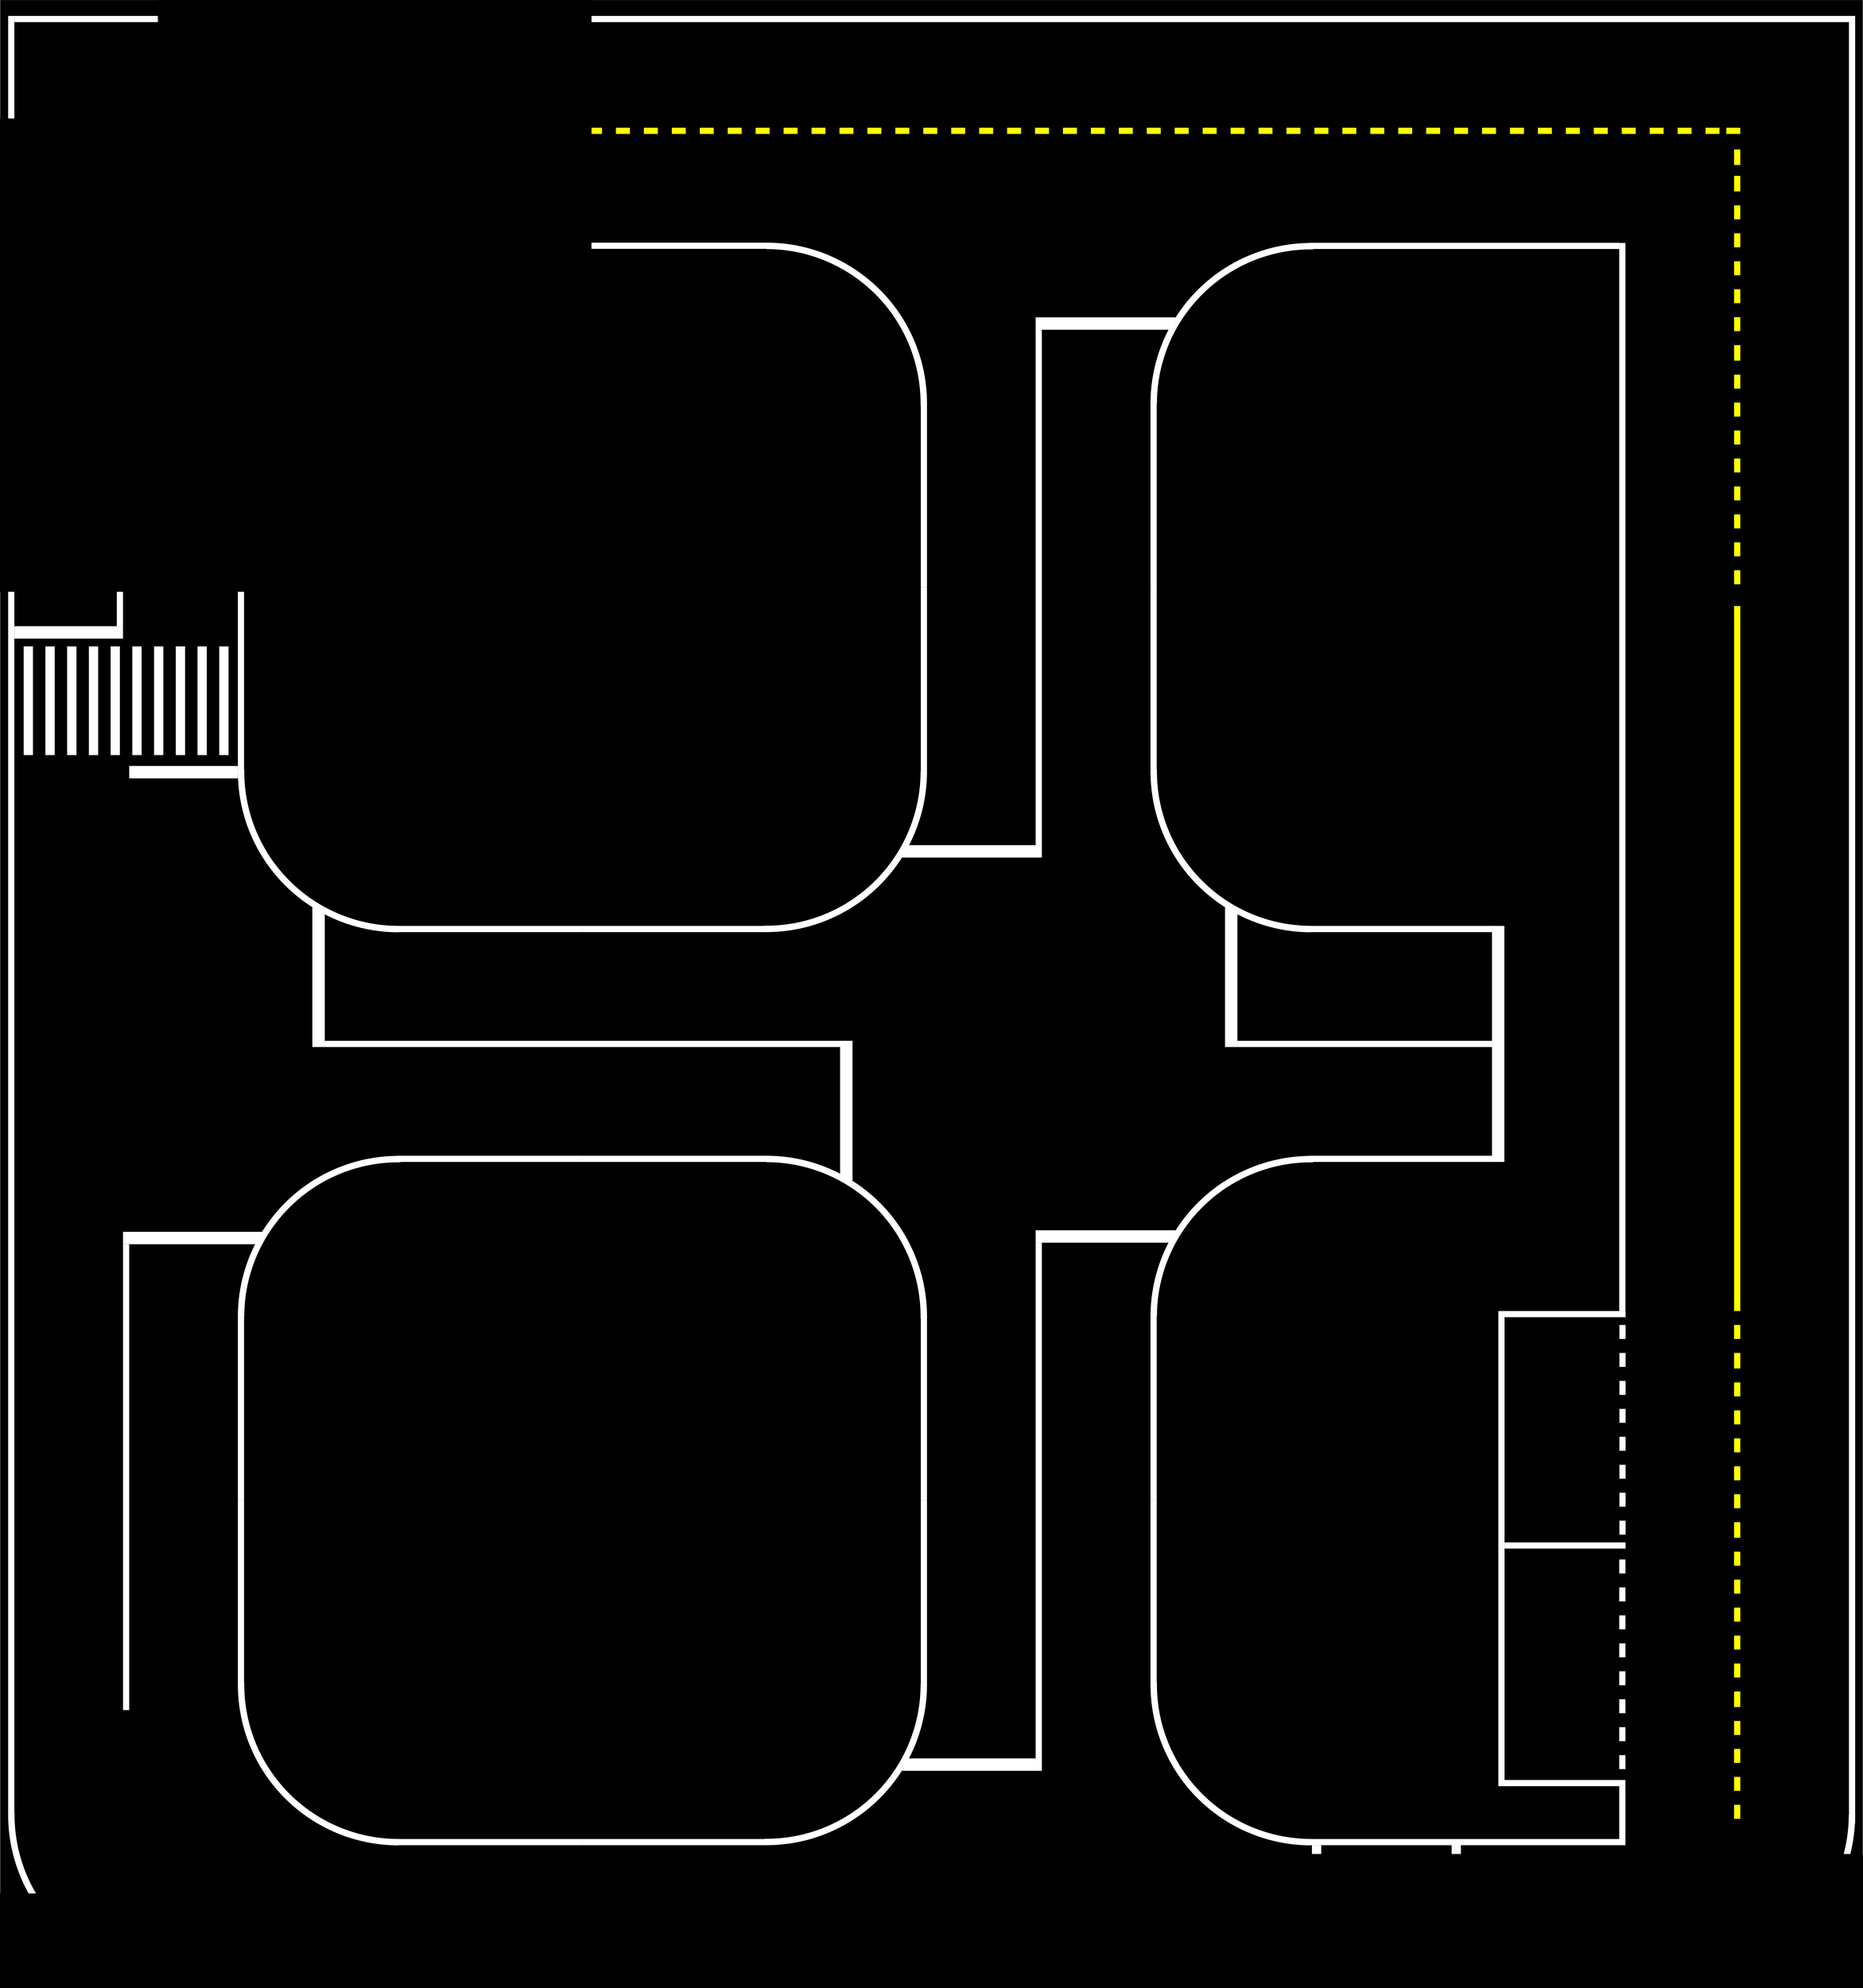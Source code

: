 <mxfile version="28.1.0">
  <diagram name="Page-1" id="5GOIrDCzwpzFs5iAlv_V">
    <mxGraphModel dx="12907" dy="9353" grid="1" gridSize="10" guides="1" tooltips="1" connect="1" arrows="1" fold="1" page="1" pageScale="1" pageWidth="850" pageHeight="1100" math="0" shadow="0">
      <root>
        <mxCell id="0" />
        <mxCell id="1" parent="0" />
        <mxCell id="3DPxSHLYKBOaZ5h03i6D-379" value="" style="group;strokeWidth=0;" parent="1" vertex="1" connectable="0">
          <mxGeometry x="-2835.5" y="-3441" width="6000" height="6400" as="geometry" />
        </mxCell>
        <mxCell id="3DPxSHLYKBOaZ5h03i6D-291" value="" style="rounded=0;whiteSpace=wrap;html=1;fillColor=#000000;strokeWidth=0;fillStyle=auto;" parent="3DPxSHLYKBOaZ5h03i6D-379" vertex="1">
          <mxGeometry width="6000" height="6400" as="geometry" />
        </mxCell>
        <mxCell id="3DPxSHLYKBOaZ5h03i6D-3" value="" style="rounded=0;whiteSpace=wrap;html=1;strokeColor=default;strokeWidth=0;perimeterSpacing=1;shadow=0;" parent="3DPxSHLYKBOaZ5h03i6D-379" vertex="1">
          <mxGeometry x="3335.5" y="3961" width="450" height="40" as="geometry" />
        </mxCell>
        <mxCell id="3DPxSHLYKBOaZ5h03i6D-4" value="" style="rounded=0;whiteSpace=wrap;html=1;strokeColor=default;strokeWidth=0;perimeterSpacing=1;shadow=0;" parent="3DPxSHLYKBOaZ5h03i6D-379" vertex="1">
          <mxGeometry x="3335.5" y="4001" width="20" height="1670" as="geometry" />
        </mxCell>
        <mxCell id="3DPxSHLYKBOaZ5h03i6D-5" value="" style="rounded=0;whiteSpace=wrap;html=1;strokeColor=default;strokeWidth=0;perimeterSpacing=1;shadow=0;" parent="3DPxSHLYKBOaZ5h03i6D-379" vertex="1">
          <mxGeometry x="2905.5" y="2721" width="450" height="40" as="geometry" />
        </mxCell>
        <mxCell id="3DPxSHLYKBOaZ5h03i6D-6" value="" style="rounded=0;whiteSpace=wrap;html=1;strokeColor=default;strokeWidth=0;perimeterSpacing=1;shadow=0;" parent="3DPxSHLYKBOaZ5h03i6D-379" vertex="1">
          <mxGeometry x="3335.5" y="1061" width="20" height="1660" as="geometry" />
        </mxCell>
        <mxCell id="3DPxSHLYKBOaZ5h03i6D-14" value="" style="rounded=0;whiteSpace=wrap;html=1;strokeColor=default;strokeWidth=0;perimeterSpacing=1;shadow=0;" parent="3DPxSHLYKBOaZ5h03i6D-379" vertex="1">
          <mxGeometry x="3945.5" y="2921" width="40" height="450" as="geometry" />
        </mxCell>
        <mxCell id="3DPxSHLYKBOaZ5h03i6D-15" value="" style="rounded=0;whiteSpace=wrap;html=1;strokeColor=default;strokeWidth=0;perimeterSpacing=1;shadow=0;" parent="3DPxSHLYKBOaZ5h03i6D-379" vertex="1">
          <mxGeometry x="3985.5" y="3351" width="820" height="20" as="geometry" />
        </mxCell>
        <mxCell id="3DPxSHLYKBOaZ5h03i6D-19" value="" style="rounded=0;whiteSpace=wrap;html=1;strokeColor=default;strokeWidth=0;perimeterSpacing=1;shadow=0;" parent="3DPxSHLYKBOaZ5h03i6D-379" vertex="1">
          <mxGeometry x="3705.5" y="1891" width="20" height="600" as="geometry" />
        </mxCell>
        <mxCell id="3DPxSHLYKBOaZ5h03i6D-23" value="" style="rounded=0;whiteSpace=wrap;html=1;strokeColor=default;strokeWidth=0;perimeterSpacing=1;shadow=0;" parent="3DPxSHLYKBOaZ5h03i6D-379" vertex="1">
          <mxGeometry x="3705.5" y="4231" width="20" height="600" as="geometry" />
        </mxCell>
        <mxCell id="3DPxSHLYKBOaZ5h03i6D-24" value="" style="rounded=0;whiteSpace=wrap;html=1;strokeColor=default;strokeWidth=0;perimeterSpacing=1;shadow=0;" parent="3DPxSHLYKBOaZ5h03i6D-379" vertex="1">
          <mxGeometry x="2965.5" y="4231" width="20" height="600" as="geometry" />
        </mxCell>
        <mxCell id="3DPxSHLYKBOaZ5h03i6D-27" value="" style="rounded=0;whiteSpace=wrap;html=1;strokeColor=default;strokeWidth=0;perimeterSpacing=1;shadow=0;" parent="3DPxSHLYKBOaZ5h03i6D-379" vertex="1">
          <mxGeometry x="4215.5" y="2981" width="600" height="20" as="geometry" />
        </mxCell>
        <mxCell id="3DPxSHLYKBOaZ5h03i6D-28" value="" style="rounded=0;whiteSpace=wrap;html=1;strokeColor=default;strokeWidth=0;perimeterSpacing=1;shadow=0;" parent="3DPxSHLYKBOaZ5h03i6D-379" vertex="1">
          <mxGeometry x="4215.5" y="3721" width="600" height="20" as="geometry" />
        </mxCell>
        <mxCell id="3DPxSHLYKBOaZ5h03i6D-32" value="" style="rounded=0;whiteSpace=wrap;html=1;strokeColor=default;strokeWidth=0;perimeterSpacing=1;shadow=0;" parent="3DPxSHLYKBOaZ5h03i6D-379" vertex="1">
          <mxGeometry x="1875.5" y="3721" width="600" height="20" as="geometry" />
        </mxCell>
        <mxCell id="3DPxSHLYKBOaZ5h03i6D-20" value="" style="rounded=0;whiteSpace=wrap;html=1;strokeWidth=0;strokeColor=default;perimeterSpacing=1;shadow=0;" parent="3DPxSHLYKBOaZ5h03i6D-379" vertex="1">
          <mxGeometry x="2965.5" y="1891" width="20" height="600" as="geometry" />
        </mxCell>
        <mxCell id="3DPxSHLYKBOaZ5h03i6D-31" value="" style="rounded=0;whiteSpace=wrap;html=1;strokeColor=default;strokeWidth=0;perimeterSpacing=1;shadow=0;" parent="3DPxSHLYKBOaZ5h03i6D-379" vertex="1">
          <mxGeometry x="1875.5" y="2981" width="600" height="20" as="geometry" />
        </mxCell>
        <mxCell id="3DPxSHLYKBOaZ5h03i6D-37" value="" style="verticalLabelPosition=bottom;verticalAlign=top;html=1;shape=mxgraph.basic.partConcEllipse;startAngle=0.5;endAngle=0.752;arcWidth=0.04;rotation=-90;strokeWidth=0;strokeColor=default;perimeterSpacing=1;shadow=0;" parent="3DPxSHLYKBOaZ5h03i6D-379" vertex="1">
          <mxGeometry x="1950.5" y="1966" width="1035" height="1035" as="geometry" />
        </mxCell>
        <mxCell id="3DPxSHLYKBOaZ5h03i6D-39" value="" style="verticalLabelPosition=bottom;verticalAlign=top;html=1;shape=mxgraph.basic.partConcEllipse;startAngle=0.5;endAngle=0.752;arcWidth=0.04;rotation=-180;strokeColor=default;strokeWidth=0;perimeterSpacing=1;shadow=0;" parent="3DPxSHLYKBOaZ5h03i6D-379" vertex="1">
          <mxGeometry x="1950.5" y="3721" width="1035" height="1035" as="geometry" />
        </mxCell>
        <mxCell id="3DPxSHLYKBOaZ5h03i6D-40" value="" style="verticalLabelPosition=bottom;verticalAlign=top;html=1;shape=mxgraph.basic.partConcEllipse;startAngle=0.5;endAngle=0.752;arcWidth=0.04;rotation=90;strokeColor=default;strokeWidth=0;perimeterSpacing=1;shadow=0;" parent="3DPxSHLYKBOaZ5h03i6D-379" vertex="1">
          <mxGeometry x="3705.5" y="3721.5" width="1035" height="1035" as="geometry" />
        </mxCell>
        <mxCell id="3DPxSHLYKBOaZ5h03i6D-41" value="" style="verticalLabelPosition=bottom;verticalAlign=top;html=1;shape=mxgraph.basic.partConcEllipse;startAngle=0.5;endAngle=0.752;arcWidth=0.04;rotation=0;strokeColor=default;strokeWidth=0;perimeterSpacing=1;shadow=0;" parent="3DPxSHLYKBOaZ5h03i6D-379" vertex="1">
          <mxGeometry x="3705.5" y="1966.5" width="1035" height="1035" as="geometry" />
        </mxCell>
        <mxCell id="3DPxSHLYKBOaZ5h03i6D-43" value="" style="rounded=0;whiteSpace=wrap;html=1;strokeColor=default;strokeWidth=0;perimeterSpacing=1;shadow=0;" parent="3DPxSHLYKBOaZ5h03i6D-379" vertex="1">
          <mxGeometry x="1005.5" y="2921" width="40" height="450" as="geometry" />
        </mxCell>
        <mxCell id="3DPxSHLYKBOaZ5h03i6D-44" value="" style="rounded=0;whiteSpace=wrap;html=1;strokeColor=default;strokeWidth=0;perimeterSpacing=1;shadow=0;" parent="3DPxSHLYKBOaZ5h03i6D-379" vertex="1">
          <mxGeometry x="1045.5" y="3351" width="1700" height="20" as="geometry" />
        </mxCell>
        <mxCell id="3DPxSHLYKBOaZ5h03i6D-45" value="" style="rounded=0;whiteSpace=wrap;html=1;strokeColor=default;strokeWidth=0;perimeterSpacing=1;shadow=0;" parent="3DPxSHLYKBOaZ5h03i6D-379" vertex="1">
          <mxGeometry x="765.5" y="1891" width="20" height="600" as="geometry" />
        </mxCell>
        <mxCell id="3DPxSHLYKBOaZ5h03i6D-46" value="" style="rounded=0;whiteSpace=wrap;html=1;strokeColor=default;strokeWidth=0;perimeterSpacing=1;shadow=0;" parent="3DPxSHLYKBOaZ5h03i6D-379" vertex="1">
          <mxGeometry x="765.5" y="4231" width="20" height="600" as="geometry" />
        </mxCell>
        <mxCell id="3DPxSHLYKBOaZ5h03i6D-47" value="" style="rounded=0;whiteSpace=wrap;html=1;strokeColor=default;strokeWidth=0;perimeterSpacing=1;shadow=0;" parent="3DPxSHLYKBOaZ5h03i6D-379" vertex="1">
          <mxGeometry x="1275.5" y="2981" width="600" height="20" as="geometry" />
        </mxCell>
        <mxCell id="3DPxSHLYKBOaZ5h03i6D-48" value="" style="rounded=0;whiteSpace=wrap;html=1;strokeColor=default;strokeWidth=0;perimeterSpacing=1;shadow=0;" parent="3DPxSHLYKBOaZ5h03i6D-379" vertex="1">
          <mxGeometry x="1275.5" y="3721" width="600" height="20" as="geometry" />
        </mxCell>
        <mxCell id="3DPxSHLYKBOaZ5h03i6D-49" value="" style="verticalLabelPosition=bottom;verticalAlign=top;html=1;shape=mxgraph.basic.partConcEllipse;startAngle=0.5;endAngle=0.752;arcWidth=0.04;rotation=90;strokeColor=default;strokeWidth=0;perimeterSpacing=1;shadow=0;" parent="3DPxSHLYKBOaZ5h03i6D-379" vertex="1">
          <mxGeometry x="765.5" y="3721.5" width="1035" height="1035" as="geometry" />
        </mxCell>
        <mxCell id="3DPxSHLYKBOaZ5h03i6D-50" value="" style="verticalLabelPosition=bottom;verticalAlign=top;html=1;shape=mxgraph.basic.partConcEllipse;startAngle=0.5;endAngle=0.752;arcWidth=0.04;rotation=0;strokeColor=default;strokeWidth=0;perimeterSpacing=1;shadow=0;" parent="3DPxSHLYKBOaZ5h03i6D-379" vertex="1">
          <mxGeometry x="765.5" y="1966.5" width="1035" height="1035" as="geometry" />
        </mxCell>
        <mxCell id="3DPxSHLYKBOaZ5h03i6D-51" value="" style="rounded=0;whiteSpace=wrap;html=1;strokeColor=default;strokeWidth=0;perimeterSpacing=1;shadow=0;" parent="3DPxSHLYKBOaZ5h03i6D-379" vertex="1">
          <mxGeometry x="25.5" y="51" width="20" height="5790" as="geometry" />
        </mxCell>
        <mxCell id="3DPxSHLYKBOaZ5h03i6D-54" value="" style="rounded=0;whiteSpace=wrap;html=1;strokeColor=default;strokeWidth=0;perimeterSpacing=1;shadow=0;" parent="3DPxSHLYKBOaZ5h03i6D-379" vertex="1">
          <mxGeometry x="395.5" y="3966" width="450" height="40" as="geometry" />
        </mxCell>
        <mxCell id="3DPxSHLYKBOaZ5h03i6D-55" value="" style="rounded=0;whiteSpace=wrap;html=1;strokeColor=default;strokeWidth=0;perimeterSpacing=1;shadow=0;" parent="3DPxSHLYKBOaZ5h03i6D-379" vertex="1">
          <mxGeometry x="395.5" y="4006" width="20" height="1500" as="geometry" />
        </mxCell>
        <mxCell id="3DPxSHLYKBOaZ5h03i6D-62" value="" style="rounded=0;whiteSpace=wrap;html=1;strokeWidth=0;strokeColor=default;perimeterSpacing=1;shadow=0;" parent="3DPxSHLYKBOaZ5h03i6D-379" vertex="1">
          <mxGeometry x="2965.5" y="4831" width="20" height="600" as="geometry" />
        </mxCell>
        <mxCell id="3DPxSHLYKBOaZ5h03i6D-63" value="" style="rounded=0;whiteSpace=wrap;html=1;strokeColor=default;strokeWidth=0;perimeterSpacing=1;shadow=0;" parent="3DPxSHLYKBOaZ5h03i6D-379" vertex="1">
          <mxGeometry x="1875.5" y="5921" width="600" height="20" as="geometry" />
        </mxCell>
        <mxCell id="3DPxSHLYKBOaZ5h03i6D-64" value="" style="verticalLabelPosition=bottom;verticalAlign=top;html=1;shape=mxgraph.basic.partConcEllipse;startAngle=0.5;endAngle=0.752;arcWidth=0.04;rotation=-90;strokeWidth=0;strokeColor=default;perimeterSpacing=1;shadow=0;" parent="3DPxSHLYKBOaZ5h03i6D-379" vertex="1">
          <mxGeometry x="1950.5" y="4906" width="1035" height="1035" as="geometry" />
        </mxCell>
        <mxCell id="3DPxSHLYKBOaZ5h03i6D-65" value="" style="rounded=0;whiteSpace=wrap;html=1;strokeColor=default;strokeWidth=0;perimeterSpacing=1;shadow=0;" parent="3DPxSHLYKBOaZ5h03i6D-379" vertex="1">
          <mxGeometry x="765.5" y="4831" width="20" height="600" as="geometry" />
        </mxCell>
        <mxCell id="3DPxSHLYKBOaZ5h03i6D-66" value="" style="rounded=0;whiteSpace=wrap;html=1;strokeColor=default;strokeWidth=0;perimeterSpacing=1;shadow=0;" parent="3DPxSHLYKBOaZ5h03i6D-379" vertex="1">
          <mxGeometry x="1275.5" y="5921" width="600" height="20" as="geometry" />
        </mxCell>
        <mxCell id="3DPxSHLYKBOaZ5h03i6D-67" value="" style="verticalLabelPosition=bottom;verticalAlign=top;html=1;shape=mxgraph.basic.partConcEllipse;startAngle=0.5;endAngle=0.752;arcWidth=0.04;rotation=0;strokeColor=default;strokeWidth=0;perimeterSpacing=1;shadow=0;" parent="3DPxSHLYKBOaZ5h03i6D-379" vertex="1">
          <mxGeometry x="765.5" y="4906.5" width="1035" height="1035" as="geometry" />
        </mxCell>
        <mxCell id="3DPxSHLYKBOaZ5h03i6D-68" value="" style="rounded=0;whiteSpace=wrap;html=1;strokeColor=default;strokeWidth=0;perimeterSpacing=1;shadow=0;" parent="3DPxSHLYKBOaZ5h03i6D-379" vertex="1">
          <mxGeometry x="541.5" y="6341" width="1000" height="20" as="geometry" />
        </mxCell>
        <mxCell id="3DPxSHLYKBOaZ5h03i6D-69" value="" style="verticalLabelPosition=bottom;verticalAlign=top;html=1;shape=mxgraph.basic.partConcEllipse;startAngle=0.5;endAngle=0.752;arcWidth=0.04;rotation=0;strokeColor=default;strokeWidth=0;perimeterSpacing=1;shadow=0;" parent="3DPxSHLYKBOaZ5h03i6D-379" vertex="1">
          <mxGeometry x="25.5" y="5326" width="1035" height="1035" as="geometry" />
        </mxCell>
        <mxCell id="3DPxSHLYKBOaZ5h03i6D-71" value="" style="rounded=0;whiteSpace=wrap;html=1;strokeColor=default;strokeWidth=0;perimeterSpacing=1;shadow=0;" parent="3DPxSHLYKBOaZ5h03i6D-379" vertex="1">
          <mxGeometry x="1875.5" y="781" width="600" height="20" as="geometry" />
        </mxCell>
        <mxCell id="3DPxSHLYKBOaZ5h03i6D-72" value="" style="verticalLabelPosition=bottom;verticalAlign=top;html=1;shape=mxgraph.basic.partConcEllipse;startAngle=0.5;endAngle=0.752;arcWidth=0.04;rotation=-180;strokeColor=default;strokeWidth=0;perimeterSpacing=1;shadow=0;" parent="3DPxSHLYKBOaZ5h03i6D-379" vertex="1">
          <mxGeometry x="1950.5" y="781" width="1035" height="1035" as="geometry" />
        </mxCell>
        <mxCell id="3DPxSHLYKBOaZ5h03i6D-73" value="" style="rounded=0;whiteSpace=wrap;html=1;strokeColor=default;strokeWidth=0;perimeterSpacing=1;shadow=0;" parent="3DPxSHLYKBOaZ5h03i6D-379" vertex="1">
          <mxGeometry x="765.5" y="1291" width="20" height="600" as="geometry" />
        </mxCell>
        <mxCell id="3DPxSHLYKBOaZ5h03i6D-74" value="" style="rounded=0;whiteSpace=wrap;html=1;strokeColor=default;strokeWidth=0;perimeterSpacing=1;shadow=0;" parent="3DPxSHLYKBOaZ5h03i6D-379" vertex="1">
          <mxGeometry x="1275.5" y="781" width="600" height="20" as="geometry" />
        </mxCell>
        <mxCell id="3DPxSHLYKBOaZ5h03i6D-75" value="" style="verticalLabelPosition=bottom;verticalAlign=top;html=1;shape=mxgraph.basic.partConcEllipse;startAngle=0.5;endAngle=0.752;arcWidth=0.04;rotation=90;strokeColor=default;strokeWidth=0;perimeterSpacing=1;shadow=0;" parent="3DPxSHLYKBOaZ5h03i6D-379" vertex="1">
          <mxGeometry x="765.5" y="781.5" width="1035" height="1035" as="geometry" />
        </mxCell>
        <mxCell id="3DPxSHLYKBOaZ5h03i6D-76" value="" style="rounded=0;whiteSpace=wrap;html=1;strokeColor=default;strokeWidth=0;perimeterSpacing=1;shadow=0;" parent="3DPxSHLYKBOaZ5h03i6D-379" vertex="1">
          <mxGeometry x="2965.5" y="1291" width="20" height="600" as="geometry" />
        </mxCell>
        <mxCell id="3DPxSHLYKBOaZ5h03i6D-77" value="" style="rounded=0;whiteSpace=wrap;html=1;strokeColor=default;strokeWidth=0;perimeterSpacing=1;shadow=0;" parent="3DPxSHLYKBOaZ5h03i6D-379" vertex="1">
          <mxGeometry x="75.5" y="2081" width="30" height="350" as="geometry" />
        </mxCell>
        <mxCell id="3DPxSHLYKBOaZ5h03i6D-79" value="" style="rounded=0;whiteSpace=wrap;html=1;strokeColor=default;strokeWidth=0;perimeterSpacing=1;shadow=0;" parent="3DPxSHLYKBOaZ5h03i6D-379" vertex="1">
          <mxGeometry x="45.5" y="2016" width="350" height="40" as="geometry" />
        </mxCell>
        <mxCell id="3DPxSHLYKBOaZ5h03i6D-80" value="" style="rounded=0;whiteSpace=wrap;html=1;strokeColor=default;strokeWidth=0;perimeterSpacing=1;shadow=0;" parent="3DPxSHLYKBOaZ5h03i6D-379" vertex="1">
          <mxGeometry x="285.5" y="2081" width="30" height="350" as="geometry" />
        </mxCell>
        <mxCell id="3DPxSHLYKBOaZ5h03i6D-82" value="" style="rounded=0;whiteSpace=wrap;html=1;strokeColor=default;strokeWidth=0;perimeterSpacing=1;shadow=0;" parent="3DPxSHLYKBOaZ5h03i6D-379" vertex="1">
          <mxGeometry x="145.5" y="2081" width="30" height="350" as="geometry" />
        </mxCell>
        <mxCell id="3DPxSHLYKBOaZ5h03i6D-83" value="" style="rounded=0;whiteSpace=wrap;html=1;strokeColor=default;strokeWidth=0;perimeterSpacing=1;shadow=0;" parent="3DPxSHLYKBOaZ5h03i6D-379" vertex="1">
          <mxGeometry x="355.5" y="2081" width="30" height="350" as="geometry" />
        </mxCell>
        <mxCell id="3DPxSHLYKBOaZ5h03i6D-84" value="" style="rounded=0;whiteSpace=wrap;html=1;strokeColor=default;strokeWidth=0;perimeterSpacing=1;shadow=0;" parent="3DPxSHLYKBOaZ5h03i6D-379" vertex="1">
          <mxGeometry x="215.5" y="2081" width="30" height="350" as="geometry" />
        </mxCell>
        <mxCell id="3DPxSHLYKBOaZ5h03i6D-86" value="" style="rounded=0;whiteSpace=wrap;html=1;strokeColor=default;strokeWidth=0;perimeterSpacing=1;shadow=0;" parent="3DPxSHLYKBOaZ5h03i6D-379" vertex="1">
          <mxGeometry x="425.5" y="2081" width="30" height="350" as="geometry" />
        </mxCell>
        <mxCell id="3DPxSHLYKBOaZ5h03i6D-88" value="" style="rounded=0;whiteSpace=wrap;html=1;strokeColor=default;strokeWidth=0;perimeterSpacing=1;shadow=0;" parent="3DPxSHLYKBOaZ5h03i6D-379" vertex="1">
          <mxGeometry x="495.5" y="2081" width="30" height="350" as="geometry" />
        </mxCell>
        <mxCell id="3DPxSHLYKBOaZ5h03i6D-92" value="" style="rounded=0;whiteSpace=wrap;html=1;strokeColor=default;strokeWidth=0;perimeterSpacing=1;shadow=0;" parent="3DPxSHLYKBOaZ5h03i6D-379" vertex="1">
          <mxGeometry x="565.5" y="2081" width="30" height="350" as="geometry" />
        </mxCell>
        <mxCell id="3DPxSHLYKBOaZ5h03i6D-94" value="" style="rounded=0;whiteSpace=wrap;html=1;strokeColor=default;strokeWidth=0;perimeterSpacing=1;shadow=0;" parent="3DPxSHLYKBOaZ5h03i6D-379" vertex="1">
          <mxGeometry x="635.5" y="2081" width="30" height="350" as="geometry" />
        </mxCell>
        <mxCell id="3DPxSHLYKBOaZ5h03i6D-96" value="" style="rounded=0;whiteSpace=wrap;html=1;strokeColor=default;strokeWidth=0;perimeterSpacing=1;shadow=0;" parent="3DPxSHLYKBOaZ5h03i6D-379" vertex="1">
          <mxGeometry x="705.5" y="2081" width="30" height="350" as="geometry" />
        </mxCell>
        <mxCell id="3DPxSHLYKBOaZ5h03i6D-98" value="" style="rounded=0;whiteSpace=wrap;html=1;strokeColor=default;strokeWidth=0;perimeterSpacing=1;shadow=0;" parent="3DPxSHLYKBOaZ5h03i6D-379" vertex="1">
          <mxGeometry x="415.5" y="2466" width="350" height="40" as="geometry" />
        </mxCell>
        <mxCell id="3DPxSHLYKBOaZ5h03i6D-100" value="" style="rounded=0;whiteSpace=wrap;html=1;strokeColor=default;strokeWidth=0;perimeterSpacing=1;shadow=0;" parent="3DPxSHLYKBOaZ5h03i6D-379" vertex="1">
          <mxGeometry x="375.5" y="1021" width="20" height="995" as="geometry" />
        </mxCell>
        <mxCell id="3DPxSHLYKBOaZ5h03i6D-101" value="" style="rounded=0;whiteSpace=wrap;html=1;strokeColor=default;strokeWidth=0;perimeterSpacing=1;shadow=0;" parent="3DPxSHLYKBOaZ5h03i6D-379" vertex="1">
          <mxGeometry x="1540.5" y="6341" width="3930" height="20" as="geometry" />
        </mxCell>
        <mxCell id="3DPxSHLYKBOaZ5h03i6D-108" value="" style="rounded=0;whiteSpace=wrap;html=1;strokeColor=default;strokeWidth=0;perimeterSpacing=1;shadow=0;" parent="3DPxSHLYKBOaZ5h03i6D-379" vertex="1">
          <mxGeometry x="45.5" y="51" width="5930" height="20" as="geometry" />
        </mxCell>
        <mxCell id="3DPxSHLYKBOaZ5h03i6D-129" value="" style="rounded=0;whiteSpace=wrap;html=1;strokeColor=default;strokeWidth=0;perimeterSpacing=1;shadow=0;" parent="3DPxSHLYKBOaZ5h03i6D-379" vertex="1">
          <mxGeometry x="5955.5" y="71" width="20" height="5800" as="geometry" />
        </mxCell>
        <mxCell id="3DPxSHLYKBOaZ5h03i6D-130" value="" style="rounded=0;whiteSpace=wrap;html=1;strokeColor=default;strokeWidth=0;perimeterSpacing=1;shadow=0;" parent="3DPxSHLYKBOaZ5h03i6D-379" vertex="1">
          <mxGeometry x="3705.5" y="4831" width="20" height="600" as="geometry" />
        </mxCell>
        <mxCell id="3DPxSHLYKBOaZ5h03i6D-131" value="" style="rounded=0;whiteSpace=wrap;html=1;strokeColor=default;strokeWidth=0;perimeterSpacing=1;shadow=0;" parent="3DPxSHLYKBOaZ5h03i6D-379" vertex="1">
          <mxGeometry x="4215.5" y="5921" width="1020" height="20" as="geometry" />
        </mxCell>
        <mxCell id="3DPxSHLYKBOaZ5h03i6D-132" value="" style="verticalLabelPosition=bottom;verticalAlign=top;html=1;shape=mxgraph.basic.partConcEllipse;startAngle=0.5;endAngle=0.752;arcWidth=0.04;rotation=0;strokeColor=default;strokeWidth=0;perimeterSpacing=1;shadow=0;" parent="3DPxSHLYKBOaZ5h03i6D-379" vertex="1">
          <mxGeometry x="3705.5" y="4906.5" width="1035" height="1035" as="geometry" />
        </mxCell>
        <mxCell id="3DPxSHLYKBOaZ5h03i6D-133" value="" style="rounded=0;whiteSpace=wrap;html=1;strokeColor=default;strokeWidth=0;perimeterSpacing=1;shadow=0;" parent="3DPxSHLYKBOaZ5h03i6D-379" vertex="1">
          <mxGeometry x="5215.5" y="782" width="20" height="3440" as="geometry" />
        </mxCell>
        <mxCell id="3DPxSHLYKBOaZ5h03i6D-134" value="" style="rounded=0;whiteSpace=wrap;html=1;strokeColor=default;strokeWidth=0;perimeterSpacing=1;shadow=0;" parent="3DPxSHLYKBOaZ5h03i6D-379" vertex="1">
          <mxGeometry x="3705.5" y="1291.5" width="20" height="600" as="geometry" />
        </mxCell>
        <mxCell id="3DPxSHLYKBOaZ5h03i6D-135" value="" style="rounded=0;whiteSpace=wrap;html=1;strokeColor=default;strokeWidth=0;perimeterSpacing=1;shadow=0;" parent="3DPxSHLYKBOaZ5h03i6D-379" vertex="1">
          <mxGeometry x="4215.5" y="781.5" width="1000" height="20" as="geometry" />
        </mxCell>
        <mxCell id="3DPxSHLYKBOaZ5h03i6D-136" value="" style="verticalLabelPosition=bottom;verticalAlign=top;html=1;shape=mxgraph.basic.partConcEllipse;startAngle=0.5;endAngle=0.752;arcWidth=0.04;rotation=90;strokeColor=default;strokeWidth=0;perimeterSpacing=1;shadow=0;" parent="3DPxSHLYKBOaZ5h03i6D-379" vertex="1">
          <mxGeometry x="3705.5" y="782" width="1035" height="1035" as="geometry" />
        </mxCell>
        <mxCell id="3DPxSHLYKBOaZ5h03i6D-139" value="" style="rounded=0;whiteSpace=wrap;html=1;fillColor=#FFFF00;strokeColor=default;fontColor=#000000;strokeWidth=0;perimeterSpacing=1;shadow=0;" parent="3DPxSHLYKBOaZ5h03i6D-379" vertex="1">
          <mxGeometry x="5585.5" y="1951" width="20" height="2270" as="geometry" />
        </mxCell>
        <mxCell id="3DPxSHLYKBOaZ5h03i6D-141" value="" style="verticalLabelPosition=bottom;verticalAlign=top;html=1;shape=mxgraph.basic.partConcEllipse;startAngle=0.5;endAngle=0.752;arcWidth=0.04;rotation=-90;strokeWidth=0;strokeColor=default;perimeterSpacing=1;shadow=0;" parent="3DPxSHLYKBOaZ5h03i6D-379" vertex="1">
          <mxGeometry x="4940.5" y="5326" width="1035" height="1035" as="geometry" />
        </mxCell>
        <mxCell id="3DPxSHLYKBOaZ5h03i6D-161" value="" style="rounded=0;whiteSpace=wrap;html=1;strokeColor=default;strokeWidth=0;perimeterSpacing=1;shadow=0;fillColor=#FFFF00;" parent="3DPxSHLYKBOaZ5h03i6D-379" vertex="1">
          <mxGeometry x="2793.5" y="411" width="45" height="20" as="geometry" />
        </mxCell>
        <mxCell id="3DPxSHLYKBOaZ5h03i6D-162" value="" style="rounded=0;whiteSpace=wrap;html=1;strokeColor=default;strokeWidth=0;perimeterSpacing=1;shadow=0;fillColor=#FFFF00;" parent="3DPxSHLYKBOaZ5h03i6D-379" vertex="1">
          <mxGeometry x="2883.5" y="411" width="45" height="20" as="geometry" />
        </mxCell>
        <mxCell id="3DPxSHLYKBOaZ5h03i6D-163" value="" style="rounded=0;whiteSpace=wrap;html=1;strokeColor=default;strokeWidth=0;perimeterSpacing=1;shadow=0;fillColor=#FFFF00;" parent="3DPxSHLYKBOaZ5h03i6D-379" vertex="1">
          <mxGeometry x="2973.5" y="411" width="45" height="20" as="geometry" />
        </mxCell>
        <mxCell id="3DPxSHLYKBOaZ5h03i6D-164" value="" style="rounded=0;whiteSpace=wrap;html=1;strokeColor=default;strokeWidth=0;perimeterSpacing=1;shadow=0;fillColor=#FFFF00;" parent="3DPxSHLYKBOaZ5h03i6D-379" vertex="1">
          <mxGeometry x="3063.5" y="411" width="45" height="20" as="geometry" />
        </mxCell>
        <mxCell id="3DPxSHLYKBOaZ5h03i6D-165" value="" style="rounded=0;whiteSpace=wrap;html=1;strokeColor=default;strokeWidth=0;perimeterSpacing=1;shadow=0;fillColor=#FFFF00;" parent="3DPxSHLYKBOaZ5h03i6D-379" vertex="1">
          <mxGeometry x="3153.5" y="411" width="45" height="20" as="geometry" />
        </mxCell>
        <mxCell id="3DPxSHLYKBOaZ5h03i6D-166" value="" style="rounded=0;whiteSpace=wrap;html=1;strokeColor=default;strokeWidth=0;perimeterSpacing=1;shadow=0;fillColor=#FFFF00;" parent="3DPxSHLYKBOaZ5h03i6D-379" vertex="1">
          <mxGeometry x="3243.5" y="411" width="45" height="20" as="geometry" />
        </mxCell>
        <mxCell id="3DPxSHLYKBOaZ5h03i6D-167" value="" style="rounded=0;whiteSpace=wrap;html=1;strokeColor=default;strokeWidth=0;perimeterSpacing=1;shadow=0;fillColor=#FFFF00;" parent="3DPxSHLYKBOaZ5h03i6D-379" vertex="1">
          <mxGeometry x="3333.5" y="411" width="45" height="20" as="geometry" />
        </mxCell>
        <mxCell id="3DPxSHLYKBOaZ5h03i6D-168" value="" style="rounded=0;whiteSpace=wrap;html=1;strokeColor=default;strokeWidth=0;perimeterSpacing=1;shadow=0;fillColor=#FFFF00;" parent="3DPxSHLYKBOaZ5h03i6D-379" vertex="1">
          <mxGeometry x="3423.5" y="411" width="45" height="20" as="geometry" />
        </mxCell>
        <mxCell id="3DPxSHLYKBOaZ5h03i6D-169" value="" style="rounded=0;whiteSpace=wrap;html=1;strokeColor=default;strokeWidth=0;perimeterSpacing=1;shadow=0;fillColor=#FFFF00;" parent="3DPxSHLYKBOaZ5h03i6D-379" vertex="1">
          <mxGeometry x="3513.5" y="411" width="45" height="20" as="geometry" />
        </mxCell>
        <mxCell id="3DPxSHLYKBOaZ5h03i6D-170" value="" style="rounded=0;whiteSpace=wrap;html=1;strokeColor=default;strokeWidth=0;perimeterSpacing=1;shadow=0;fillColor=#FFFF00;" parent="3DPxSHLYKBOaZ5h03i6D-379" vertex="1">
          <mxGeometry x="3603.5" y="411" width="45" height="20" as="geometry" />
        </mxCell>
        <mxCell id="3DPxSHLYKBOaZ5h03i6D-171" value="" style="rounded=0;whiteSpace=wrap;html=1;strokeColor=default;strokeWidth=0;perimeterSpacing=1;shadow=0;fillColor=#FFFF00;" parent="3DPxSHLYKBOaZ5h03i6D-379" vertex="1">
          <mxGeometry x="3693.5" y="411" width="45" height="20" as="geometry" />
        </mxCell>
        <mxCell id="3DPxSHLYKBOaZ5h03i6D-172" value="" style="rounded=0;whiteSpace=wrap;html=1;strokeColor=default;strokeWidth=0;perimeterSpacing=1;shadow=0;fillColor=#FFFF00;" parent="3DPxSHLYKBOaZ5h03i6D-379" vertex="1">
          <mxGeometry x="3783.5" y="411" width="45" height="20" as="geometry" />
        </mxCell>
        <mxCell id="3DPxSHLYKBOaZ5h03i6D-173" value="" style="rounded=0;whiteSpace=wrap;html=1;strokeColor=default;strokeWidth=0;perimeterSpacing=1;shadow=0;fillColor=#FFFF00;" parent="3DPxSHLYKBOaZ5h03i6D-379" vertex="1">
          <mxGeometry x="3873.5" y="411" width="45" height="20" as="geometry" />
        </mxCell>
        <mxCell id="3DPxSHLYKBOaZ5h03i6D-174" value="" style="rounded=0;whiteSpace=wrap;html=1;strokeColor=default;strokeWidth=0;perimeterSpacing=1;shadow=0;fillColor=#FFFF00;" parent="3DPxSHLYKBOaZ5h03i6D-379" vertex="1">
          <mxGeometry x="3963.5" y="411" width="45" height="20" as="geometry" />
        </mxCell>
        <mxCell id="3DPxSHLYKBOaZ5h03i6D-175" value="" style="rounded=0;whiteSpace=wrap;html=1;strokeColor=default;strokeWidth=0;perimeterSpacing=1;shadow=0;fillColor=#FFFF00;" parent="3DPxSHLYKBOaZ5h03i6D-379" vertex="1">
          <mxGeometry x="4053.5" y="411" width="45" height="20" as="geometry" />
        </mxCell>
        <mxCell id="3DPxSHLYKBOaZ5h03i6D-176" value="" style="rounded=0;whiteSpace=wrap;html=1;strokeColor=default;strokeWidth=0;perimeterSpacing=1;shadow=0;fillColor=#FFFF00;" parent="3DPxSHLYKBOaZ5h03i6D-379" vertex="1">
          <mxGeometry x="4143.5" y="411" width="45" height="20" as="geometry" />
        </mxCell>
        <mxCell id="3DPxSHLYKBOaZ5h03i6D-177" value="" style="rounded=0;whiteSpace=wrap;html=1;strokeColor=default;strokeWidth=0;perimeterSpacing=1;shadow=0;fillColor=#FFFF00;" parent="3DPxSHLYKBOaZ5h03i6D-379" vertex="1">
          <mxGeometry x="4233.5" y="411" width="45" height="20" as="geometry" />
        </mxCell>
        <mxCell id="3DPxSHLYKBOaZ5h03i6D-178" value="" style="rounded=0;whiteSpace=wrap;html=1;strokeColor=default;strokeWidth=0;perimeterSpacing=1;shadow=0;fillColor=#FFFF00;" parent="3DPxSHLYKBOaZ5h03i6D-379" vertex="1">
          <mxGeometry x="4323.5" y="411" width="45" height="20" as="geometry" />
        </mxCell>
        <mxCell id="3DPxSHLYKBOaZ5h03i6D-180" value="" style="rounded=0;whiteSpace=wrap;html=1;strokeColor=default;strokeWidth=0;perimeterSpacing=1;shadow=0;" parent="3DPxSHLYKBOaZ5h03i6D-379" vertex="1">
          <mxGeometry x="4826" y="4221" width="20" height="765" as="geometry" />
        </mxCell>
        <mxCell id="3DPxSHLYKBOaZ5h03i6D-181" value="" style="rounded=0;whiteSpace=wrap;html=1;strokeColor=default;strokeWidth=0;perimeterSpacing=1;shadow=0;" parent="3DPxSHLYKBOaZ5h03i6D-379" vertex="1">
          <mxGeometry x="4846" y="4966" width="390" height="20" as="geometry" />
        </mxCell>
        <mxCell id="3DPxSHLYKBOaZ5h03i6D-182" value="" style="rounded=0;whiteSpace=wrap;html=1;strokeColor=default;strokeWidth=0;perimeterSpacing=1;shadow=0;" parent="3DPxSHLYKBOaZ5h03i6D-379" vertex="1">
          <mxGeometry x="4846" y="4221" width="390" height="20" as="geometry" />
        </mxCell>
        <mxCell id="3DPxSHLYKBOaZ5h03i6D-186" value="" style="rounded=0;whiteSpace=wrap;html=1;strokeColor=default;strokeWidth=0;perimeterSpacing=1;shadow=0;" parent="3DPxSHLYKBOaZ5h03i6D-379" vertex="1">
          <mxGeometry x="5216" y="4266" width="20" height="45" as="geometry" />
        </mxCell>
        <mxCell id="3DPxSHLYKBOaZ5h03i6D-188" value="" style="rounded=0;whiteSpace=wrap;html=1;strokeColor=default;strokeWidth=0;perimeterSpacing=1;shadow=0;" parent="3DPxSHLYKBOaZ5h03i6D-379" vertex="1">
          <mxGeometry x="5216" y="4356" width="20" height="45" as="geometry" />
        </mxCell>
        <mxCell id="3DPxSHLYKBOaZ5h03i6D-190" value="" style="rounded=0;whiteSpace=wrap;html=1;strokeColor=default;strokeWidth=0;perimeterSpacing=1;shadow=0;" parent="3DPxSHLYKBOaZ5h03i6D-379" vertex="1">
          <mxGeometry x="5216" y="4446" width="20" height="45" as="geometry" />
        </mxCell>
        <mxCell id="3DPxSHLYKBOaZ5h03i6D-191" value="" style="rounded=0;whiteSpace=wrap;html=1;strokeColor=default;strokeWidth=0;perimeterSpacing=1;shadow=0;" parent="3DPxSHLYKBOaZ5h03i6D-379" vertex="1">
          <mxGeometry x="5216" y="4536" width="20" height="45" as="geometry" />
        </mxCell>
        <mxCell id="3DPxSHLYKBOaZ5h03i6D-193" value="" style="rounded=0;whiteSpace=wrap;html=1;strokeColor=default;strokeWidth=0;perimeterSpacing=1;shadow=0;" parent="3DPxSHLYKBOaZ5h03i6D-379" vertex="1">
          <mxGeometry x="5216" y="4626" width="20" height="45" as="geometry" />
        </mxCell>
        <mxCell id="3DPxSHLYKBOaZ5h03i6D-194" value="" style="rounded=0;whiteSpace=wrap;html=1;strokeColor=default;strokeWidth=0;perimeterSpacing=1;shadow=0;" parent="3DPxSHLYKBOaZ5h03i6D-379" vertex="1">
          <mxGeometry x="5216" y="4716" width="20" height="45" as="geometry" />
        </mxCell>
        <mxCell id="3DPxSHLYKBOaZ5h03i6D-195" value="" style="rounded=0;whiteSpace=wrap;html=1;strokeColor=default;strokeWidth=0;perimeterSpacing=1;shadow=0;" parent="3DPxSHLYKBOaZ5h03i6D-379" vertex="1">
          <mxGeometry x="5216" y="4806" width="20" height="45" as="geometry" />
        </mxCell>
        <mxCell id="3DPxSHLYKBOaZ5h03i6D-196" value="" style="rounded=0;whiteSpace=wrap;html=1;strokeColor=default;strokeWidth=0;perimeterSpacing=1;shadow=0;" parent="3DPxSHLYKBOaZ5h03i6D-379" vertex="1">
          <mxGeometry x="5216" y="4896" width="20" height="45" as="geometry" />
        </mxCell>
        <mxCell id="3DPxSHLYKBOaZ5h03i6D-199" value="" style="rounded=0;whiteSpace=wrap;html=1;strokeColor=default;strokeWidth=0;perimeterSpacing=1;shadow=0;fillColor=#FFFF00;" parent="3DPxSHLYKBOaZ5h03i6D-379" vertex="1">
          <mxGeometry x="4413.5" y="411" width="45" height="20" as="geometry" />
        </mxCell>
        <mxCell id="3DPxSHLYKBOaZ5h03i6D-200" value="" style="rounded=0;whiteSpace=wrap;html=1;strokeColor=default;strokeWidth=0;perimeterSpacing=1;shadow=0;fillColor=#FFFF00;" parent="3DPxSHLYKBOaZ5h03i6D-379" vertex="1">
          <mxGeometry x="4503.5" y="411" width="45" height="20" as="geometry" />
        </mxCell>
        <mxCell id="3DPxSHLYKBOaZ5h03i6D-201" value="" style="rounded=0;whiteSpace=wrap;html=1;strokeColor=default;strokeWidth=0;perimeterSpacing=1;shadow=0;fillColor=#FFFF00;" parent="3DPxSHLYKBOaZ5h03i6D-379" vertex="1">
          <mxGeometry x="4593.5" y="411" width="45" height="20" as="geometry" />
        </mxCell>
        <mxCell id="3DPxSHLYKBOaZ5h03i6D-202" value="" style="rounded=0;whiteSpace=wrap;html=1;strokeColor=default;strokeWidth=0;perimeterSpacing=1;shadow=0;fillColor=#FFFF00;" parent="3DPxSHLYKBOaZ5h03i6D-379" vertex="1">
          <mxGeometry x="4683.5" y="411" width="45" height="20" as="geometry" />
        </mxCell>
        <mxCell id="3DPxSHLYKBOaZ5h03i6D-203" value="" style="rounded=0;whiteSpace=wrap;html=1;strokeColor=default;strokeWidth=0;perimeterSpacing=1;shadow=0;fillColor=#FFFF00;" parent="3DPxSHLYKBOaZ5h03i6D-379" vertex="1">
          <mxGeometry x="4773.5" y="411" width="45" height="20" as="geometry" />
        </mxCell>
        <mxCell id="3DPxSHLYKBOaZ5h03i6D-204" value="" style="rounded=0;whiteSpace=wrap;html=1;strokeColor=default;strokeWidth=0;perimeterSpacing=1;shadow=0;fillColor=#FFFF00;" parent="3DPxSHLYKBOaZ5h03i6D-379" vertex="1">
          <mxGeometry x="4863.5" y="411" width="45" height="20" as="geometry" />
        </mxCell>
        <mxCell id="3DPxSHLYKBOaZ5h03i6D-205" value="" style="rounded=0;whiteSpace=wrap;html=1;strokeColor=default;strokeWidth=0;perimeterSpacing=1;shadow=0;fillColor=#FFFF00;" parent="3DPxSHLYKBOaZ5h03i6D-379" vertex="1">
          <mxGeometry x="4953.5" y="411" width="45" height="20" as="geometry" />
        </mxCell>
        <mxCell id="3DPxSHLYKBOaZ5h03i6D-206" value="" style="rounded=0;whiteSpace=wrap;html=1;strokeColor=default;strokeWidth=0;perimeterSpacing=1;shadow=0;fillColor=#FFFF00;" parent="3DPxSHLYKBOaZ5h03i6D-379" vertex="1">
          <mxGeometry x="5043.5" y="411" width="45" height="20" as="geometry" />
        </mxCell>
        <mxCell id="3DPxSHLYKBOaZ5h03i6D-207" value="" style="rounded=0;whiteSpace=wrap;html=1;strokeColor=default;strokeWidth=0;perimeterSpacing=1;shadow=0;fillColor=#FFFF00;" parent="3DPxSHLYKBOaZ5h03i6D-379" vertex="1">
          <mxGeometry x="5133.5" y="411" width="45" height="20" as="geometry" />
        </mxCell>
        <mxCell id="3DPxSHLYKBOaZ5h03i6D-208" value="" style="rounded=0;whiteSpace=wrap;html=1;strokeColor=default;strokeWidth=0;perimeterSpacing=1;shadow=0;fillColor=#FFFF00;" parent="3DPxSHLYKBOaZ5h03i6D-379" vertex="1">
          <mxGeometry x="5223.5" y="411" width="45" height="20" as="geometry" />
        </mxCell>
        <mxCell id="3DPxSHLYKBOaZ5h03i6D-209" value="" style="rounded=0;whiteSpace=wrap;html=1;strokeColor=default;strokeWidth=0;perimeterSpacing=1;shadow=0;fillColor=#FFFF00;" parent="3DPxSHLYKBOaZ5h03i6D-379" vertex="1">
          <mxGeometry x="5313.5" y="411" width="45" height="20" as="geometry" />
        </mxCell>
        <mxCell id="3DPxSHLYKBOaZ5h03i6D-210" value="" style="rounded=0;whiteSpace=wrap;html=1;strokeColor=default;strokeWidth=0;perimeterSpacing=1;shadow=0;fillColor=#FFFF00;" parent="3DPxSHLYKBOaZ5h03i6D-379" vertex="1">
          <mxGeometry x="5403.5" y="411" width="45" height="20" as="geometry" />
        </mxCell>
        <mxCell id="3DPxSHLYKBOaZ5h03i6D-211" value="" style="rounded=0;whiteSpace=wrap;html=1;strokeColor=default;strokeWidth=0;perimeterSpacing=1;shadow=0;fillColor=#FFFF00;" parent="3DPxSHLYKBOaZ5h03i6D-379" vertex="1">
          <mxGeometry x="5493.5" y="411" width="45" height="20" as="geometry" />
        </mxCell>
        <mxCell id="3DPxSHLYKBOaZ5h03i6D-226" value="" style="rounded=0;whiteSpace=wrap;html=1;strokeColor=default;strokeWidth=0;perimeterSpacing=1;shadow=0;fillColor=#FFFF00;" parent="3DPxSHLYKBOaZ5h03i6D-379" vertex="1">
          <mxGeometry x="633.5" y="411" width="45" height="20" as="geometry" />
        </mxCell>
        <mxCell id="3DPxSHLYKBOaZ5h03i6D-227" value="" style="rounded=0;whiteSpace=wrap;html=1;strokeColor=default;strokeWidth=0;perimeterSpacing=1;shadow=0;fillColor=#FFFF00;" parent="3DPxSHLYKBOaZ5h03i6D-379" vertex="1">
          <mxGeometry x="723.5" y="411" width="45" height="20" as="geometry" />
        </mxCell>
        <mxCell id="3DPxSHLYKBOaZ5h03i6D-228" value="" style="rounded=0;whiteSpace=wrap;html=1;strokeColor=default;strokeWidth=0;perimeterSpacing=1;shadow=0;fillColor=#FFFF00;" parent="3DPxSHLYKBOaZ5h03i6D-379" vertex="1">
          <mxGeometry x="813.5" y="411" width="45" height="20" as="geometry" />
        </mxCell>
        <mxCell id="3DPxSHLYKBOaZ5h03i6D-229" value="" style="rounded=0;whiteSpace=wrap;html=1;strokeColor=default;strokeWidth=0;perimeterSpacing=1;shadow=0;fillColor=#FFFF00;" parent="3DPxSHLYKBOaZ5h03i6D-379" vertex="1">
          <mxGeometry x="903.5" y="411" width="45" height="20" as="geometry" />
        </mxCell>
        <mxCell id="3DPxSHLYKBOaZ5h03i6D-230" value="" style="rounded=0;whiteSpace=wrap;html=1;strokeColor=default;strokeWidth=0;perimeterSpacing=1;shadow=0;fillColor=#FFFF00;" parent="3DPxSHLYKBOaZ5h03i6D-379" vertex="1">
          <mxGeometry x="993.5" y="411" width="45" height="20" as="geometry" />
        </mxCell>
        <mxCell id="3DPxSHLYKBOaZ5h03i6D-231" value="" style="rounded=0;whiteSpace=wrap;html=1;strokeColor=default;strokeWidth=0;perimeterSpacing=1;shadow=0;fillColor=#FFFF00;" parent="3DPxSHLYKBOaZ5h03i6D-379" vertex="1">
          <mxGeometry x="1083.5" y="411" width="45" height="20" as="geometry" />
        </mxCell>
        <mxCell id="3DPxSHLYKBOaZ5h03i6D-232" value="" style="rounded=0;whiteSpace=wrap;html=1;strokeColor=default;strokeWidth=0;perimeterSpacing=1;shadow=0;fillColor=#FFFF00;" parent="3DPxSHLYKBOaZ5h03i6D-379" vertex="1">
          <mxGeometry x="1173.5" y="411" width="45" height="20" as="geometry" />
        </mxCell>
        <mxCell id="3DPxSHLYKBOaZ5h03i6D-233" value="" style="rounded=0;whiteSpace=wrap;html=1;strokeColor=default;strokeWidth=0;perimeterSpacing=1;shadow=0;fillColor=#FFFF00;" parent="3DPxSHLYKBOaZ5h03i6D-379" vertex="1">
          <mxGeometry x="1263.5" y="411" width="45" height="20" as="geometry" />
        </mxCell>
        <mxCell id="3DPxSHLYKBOaZ5h03i6D-234" value="" style="rounded=0;whiteSpace=wrap;html=1;strokeColor=default;strokeWidth=0;perimeterSpacing=1;shadow=0;fillColor=#FFFF00;" parent="3DPxSHLYKBOaZ5h03i6D-379" vertex="1">
          <mxGeometry x="1353.5" y="411" width="45" height="20" as="geometry" />
        </mxCell>
        <mxCell id="3DPxSHLYKBOaZ5h03i6D-235" value="" style="rounded=0;whiteSpace=wrap;html=1;strokeColor=default;strokeWidth=0;perimeterSpacing=1;shadow=0;fillColor=#FFFF00;" parent="3DPxSHLYKBOaZ5h03i6D-379" vertex="1">
          <mxGeometry x="1443.5" y="411" width="45" height="20" as="geometry" />
        </mxCell>
        <mxCell id="3DPxSHLYKBOaZ5h03i6D-236" value="" style="rounded=0;whiteSpace=wrap;html=1;strokeColor=default;strokeWidth=0;perimeterSpacing=1;shadow=0;fillColor=#FFFF00;" parent="3DPxSHLYKBOaZ5h03i6D-379" vertex="1">
          <mxGeometry x="1533.5" y="411" width="45" height="20" as="geometry" />
        </mxCell>
        <mxCell id="3DPxSHLYKBOaZ5h03i6D-237" value="" style="rounded=0;whiteSpace=wrap;html=1;strokeColor=default;strokeWidth=0;perimeterSpacing=1;shadow=0;fillColor=#FFFF00;" parent="3DPxSHLYKBOaZ5h03i6D-379" vertex="1">
          <mxGeometry x="1623.5" y="411" width="45" height="20" as="geometry" />
        </mxCell>
        <mxCell id="3DPxSHLYKBOaZ5h03i6D-238" value="" style="rounded=0;whiteSpace=wrap;html=1;strokeColor=default;strokeWidth=0;perimeterSpacing=1;shadow=0;fillColor=#FFFF00;" parent="3DPxSHLYKBOaZ5h03i6D-379" vertex="1">
          <mxGeometry x="1713.5" y="411" width="45" height="20" as="geometry" />
        </mxCell>
        <mxCell id="3DPxSHLYKBOaZ5h03i6D-239" value="" style="rounded=0;whiteSpace=wrap;html=1;strokeColor=default;strokeWidth=0;perimeterSpacing=1;shadow=0;fillColor=#FFFF00;" parent="3DPxSHLYKBOaZ5h03i6D-379" vertex="1">
          <mxGeometry x="1803.5" y="411" width="45" height="20" as="geometry" />
        </mxCell>
        <mxCell id="3DPxSHLYKBOaZ5h03i6D-240" value="" style="rounded=0;whiteSpace=wrap;html=1;strokeColor=default;strokeWidth=0;perimeterSpacing=1;shadow=0;fillColor=#FFFF00;" parent="3DPxSHLYKBOaZ5h03i6D-379" vertex="1">
          <mxGeometry x="1893.5" y="411" width="45" height="20" as="geometry" />
        </mxCell>
        <mxCell id="3DPxSHLYKBOaZ5h03i6D-241" value="" style="rounded=0;whiteSpace=wrap;html=1;strokeColor=default;strokeWidth=0;perimeterSpacing=1;shadow=0;fillColor=#FFFF00;" parent="3DPxSHLYKBOaZ5h03i6D-379" vertex="1">
          <mxGeometry x="1983.5" y="411" width="45" height="20" as="geometry" />
        </mxCell>
        <mxCell id="3DPxSHLYKBOaZ5h03i6D-242" value="" style="rounded=0;whiteSpace=wrap;html=1;strokeColor=default;strokeWidth=0;perimeterSpacing=1;shadow=0;fillColor=#FFFF00;" parent="3DPxSHLYKBOaZ5h03i6D-379" vertex="1">
          <mxGeometry x="2073.5" y="411" width="45" height="20" as="geometry" />
        </mxCell>
        <mxCell id="3DPxSHLYKBOaZ5h03i6D-243" value="" style="rounded=0;whiteSpace=wrap;html=1;strokeColor=default;strokeWidth=0;perimeterSpacing=1;shadow=0;fillColor=#FFFF00;" parent="3DPxSHLYKBOaZ5h03i6D-379" vertex="1">
          <mxGeometry x="2163.5" y="411" width="45" height="20" as="geometry" />
        </mxCell>
        <mxCell id="3DPxSHLYKBOaZ5h03i6D-244" value="" style="rounded=0;whiteSpace=wrap;html=1;strokeColor=default;strokeWidth=0;perimeterSpacing=1;shadow=0;fillColor=#FFFF00;" parent="3DPxSHLYKBOaZ5h03i6D-379" vertex="1">
          <mxGeometry x="2253.5" y="411" width="45" height="20" as="geometry" />
        </mxCell>
        <mxCell id="3DPxSHLYKBOaZ5h03i6D-245" value="" style="rounded=0;whiteSpace=wrap;html=1;strokeColor=default;strokeWidth=0;perimeterSpacing=1;shadow=0;fillColor=#FFFF00;" parent="3DPxSHLYKBOaZ5h03i6D-379" vertex="1">
          <mxGeometry x="2343.5" y="411" width="45" height="20" as="geometry" />
        </mxCell>
        <mxCell id="3DPxSHLYKBOaZ5h03i6D-246" value="" style="rounded=0;whiteSpace=wrap;html=1;strokeColor=default;strokeWidth=0;perimeterSpacing=1;shadow=0;fillColor=#FFFF00;" parent="3DPxSHLYKBOaZ5h03i6D-379" vertex="1">
          <mxGeometry x="2433.5" y="411" width="45" height="20" as="geometry" />
        </mxCell>
        <mxCell id="3DPxSHLYKBOaZ5h03i6D-247" value="" style="rounded=0;whiteSpace=wrap;html=1;strokeColor=default;strokeWidth=0;perimeterSpacing=1;shadow=0;fillColor=#FFFF00;" parent="3DPxSHLYKBOaZ5h03i6D-379" vertex="1">
          <mxGeometry x="2523.5" y="411" width="45" height="20" as="geometry" />
        </mxCell>
        <mxCell id="3DPxSHLYKBOaZ5h03i6D-248" value="" style="rounded=0;whiteSpace=wrap;html=1;strokeColor=default;strokeWidth=0;perimeterSpacing=1;shadow=0;fillColor=#FFFF00;" parent="3DPxSHLYKBOaZ5h03i6D-379" vertex="1">
          <mxGeometry x="2613.5" y="411" width="45" height="20" as="geometry" />
        </mxCell>
        <mxCell id="3DPxSHLYKBOaZ5h03i6D-249" value="" style="rounded=0;whiteSpace=wrap;html=1;strokeColor=default;strokeWidth=0;perimeterSpacing=1;shadow=0;fillColor=#FFFF00;" parent="3DPxSHLYKBOaZ5h03i6D-379" vertex="1">
          <mxGeometry x="2703.5" y="411" width="45" height="20" as="geometry" />
        </mxCell>
        <mxCell id="3DPxSHLYKBOaZ5h03i6D-251" value="" style="rounded=0;whiteSpace=wrap;html=1;strokeColor=default;strokeWidth=0;perimeterSpacing=1;shadow=0;" parent="3DPxSHLYKBOaZ5h03i6D-379" vertex="1">
          <mxGeometry x="2705.5" y="3351" width="40" height="450" as="geometry" />
        </mxCell>
        <mxCell id="3DPxSHLYKBOaZ5h03i6D-252" value="" style="rounded=0;whiteSpace=wrap;html=1;strokeColor=default;strokeWidth=0;perimeterSpacing=1;shadow=0;" parent="3DPxSHLYKBOaZ5h03i6D-379" vertex="1">
          <mxGeometry x="4826" y="4986" width="20" height="765" as="geometry" />
        </mxCell>
        <mxCell id="3DPxSHLYKBOaZ5h03i6D-253" value="" style="rounded=0;whiteSpace=wrap;html=1;strokeColor=default;strokeWidth=0;perimeterSpacing=1;shadow=0;" parent="3DPxSHLYKBOaZ5h03i6D-379" vertex="1">
          <mxGeometry x="4845.5" y="5731" width="390" height="20" as="geometry" />
        </mxCell>
        <mxCell id="3DPxSHLYKBOaZ5h03i6D-254" value="" style="rounded=0;whiteSpace=wrap;html=1;strokeColor=default;strokeWidth=0;perimeterSpacing=1;shadow=0;" parent="3DPxSHLYKBOaZ5h03i6D-379" vertex="1">
          <mxGeometry x="5215.5" y="5021" width="20" height="45" as="geometry" />
        </mxCell>
        <mxCell id="3DPxSHLYKBOaZ5h03i6D-255" value="" style="rounded=0;whiteSpace=wrap;html=1;strokeColor=default;strokeWidth=0;perimeterSpacing=1;shadow=0;" parent="3DPxSHLYKBOaZ5h03i6D-379" vertex="1">
          <mxGeometry x="5215.5" y="5111" width="20" height="45" as="geometry" />
        </mxCell>
        <mxCell id="3DPxSHLYKBOaZ5h03i6D-256" value="" style="rounded=0;whiteSpace=wrap;html=1;strokeColor=default;strokeWidth=0;perimeterSpacing=1;shadow=0;" parent="3DPxSHLYKBOaZ5h03i6D-379" vertex="1">
          <mxGeometry x="5215.5" y="5201" width="20" height="45" as="geometry" />
        </mxCell>
        <mxCell id="3DPxSHLYKBOaZ5h03i6D-257" value="" style="rounded=0;whiteSpace=wrap;html=1;strokeColor=default;strokeWidth=0;perimeterSpacing=1;shadow=0;" parent="3DPxSHLYKBOaZ5h03i6D-379" vertex="1">
          <mxGeometry x="5215.5" y="5291" width="20" height="45" as="geometry" />
        </mxCell>
        <mxCell id="3DPxSHLYKBOaZ5h03i6D-258" value="" style="rounded=0;whiteSpace=wrap;html=1;strokeColor=default;strokeWidth=0;perimeterSpacing=1;shadow=0;" parent="3DPxSHLYKBOaZ5h03i6D-379" vertex="1">
          <mxGeometry x="5215.5" y="5381" width="20" height="45" as="geometry" />
        </mxCell>
        <mxCell id="3DPxSHLYKBOaZ5h03i6D-259" value="" style="rounded=0;whiteSpace=wrap;html=1;strokeColor=default;strokeWidth=0;perimeterSpacing=1;shadow=0;" parent="3DPxSHLYKBOaZ5h03i6D-379" vertex="1">
          <mxGeometry x="5215.5" y="5471" width="20" height="45" as="geometry" />
        </mxCell>
        <mxCell id="3DPxSHLYKBOaZ5h03i6D-260" value="" style="rounded=0;whiteSpace=wrap;html=1;strokeColor=default;strokeWidth=0;perimeterSpacing=1;shadow=0;" parent="3DPxSHLYKBOaZ5h03i6D-379" vertex="1">
          <mxGeometry x="5215.5" y="5561" width="20" height="45" as="geometry" />
        </mxCell>
        <mxCell id="3DPxSHLYKBOaZ5h03i6D-261" value="" style="rounded=0;whiteSpace=wrap;html=1;strokeColor=default;strokeWidth=0;perimeterSpacing=1;shadow=0;" parent="3DPxSHLYKBOaZ5h03i6D-379" vertex="1">
          <mxGeometry x="5215.5" y="5651" width="20" height="45" as="geometry" />
        </mxCell>
        <mxCell id="3DPxSHLYKBOaZ5h03i6D-263" value="" style="rounded=0;whiteSpace=wrap;html=1;strokeColor=default;strokeWidth=0;perimeterSpacing=1;shadow=0;" parent="3DPxSHLYKBOaZ5h03i6D-379" vertex="1">
          <mxGeometry x="5215.5" y="5751" width="20" height="170" as="geometry" />
        </mxCell>
        <mxCell id="3DPxSHLYKBOaZ5h03i6D-268" value="" style="rounded=0;whiteSpace=wrap;html=1;strokeColor=default;strokeWidth=0;perimeterSpacing=1;shadow=0;rotation=90;" parent="3DPxSHLYKBOaZ5h03i6D-379" vertex="1">
          <mxGeometry x="4445.5" y="5811" width="30" height="350" as="geometry" />
        </mxCell>
        <mxCell id="3DPxSHLYKBOaZ5h03i6D-272" value="" style="rounded=0;whiteSpace=wrap;html=1;strokeColor=default;strokeWidth=0;perimeterSpacing=1;shadow=0;rotation=90;" parent="3DPxSHLYKBOaZ5h03i6D-379" vertex="1">
          <mxGeometry x="4445.5" y="5871" width="30" height="350" as="geometry" />
        </mxCell>
        <mxCell id="3DPxSHLYKBOaZ5h03i6D-276" value="" style="rounded=0;whiteSpace=wrap;html=1;strokeColor=default;strokeWidth=0;perimeterSpacing=1;shadow=0;rotation=90;" parent="3DPxSHLYKBOaZ5h03i6D-379" vertex="1">
          <mxGeometry x="4445.5" y="5931" width="30" height="350" as="geometry" />
        </mxCell>
        <mxCell id="3DPxSHLYKBOaZ5h03i6D-277" value="" style="rounded=0;whiteSpace=wrap;html=1;strokeColor=default;strokeWidth=0;perimeterSpacing=1;shadow=0;rotation=90;" parent="3DPxSHLYKBOaZ5h03i6D-379" vertex="1">
          <mxGeometry x="4445.5" y="5991" width="30" height="350" as="geometry" />
        </mxCell>
        <mxCell id="3DPxSHLYKBOaZ5h03i6D-279" value="" style="rounded=0;whiteSpace=wrap;html=1;strokeColor=default;strokeWidth=0;perimeterSpacing=1;shadow=0;rotation=90;" parent="3DPxSHLYKBOaZ5h03i6D-379" vertex="1">
          <mxGeometry x="4445.5" y="6051" width="30" height="350" as="geometry" />
        </mxCell>
        <mxCell id="3DPxSHLYKBOaZ5h03i6D-281" value="" style="rounded=0;whiteSpace=wrap;html=1;strokeColor=default;strokeWidth=0;perimeterSpacing=1;shadow=0;rotation=90;" parent="3DPxSHLYKBOaZ5h03i6D-379" vertex="1">
          <mxGeometry x="4445.5" y="6111" width="30" height="350" as="geometry" />
        </mxCell>
        <mxCell id="3DPxSHLYKBOaZ5h03i6D-284" value="" style="rounded=0;whiteSpace=wrap;html=1;strokeWidth=0;" parent="3DPxSHLYKBOaZ5h03i6D-379" vertex="1">
          <mxGeometry x="4225.5" y="5941" width="30" height="410" as="geometry" />
        </mxCell>
        <mxCell id="3DPxSHLYKBOaZ5h03i6D-287" value="" style="rounded=0;whiteSpace=wrap;html=1;strokeColor=default;strokeWidth=0;perimeterSpacing=1;shadow=0;" parent="3DPxSHLYKBOaZ5h03i6D-379" vertex="1">
          <mxGeometry x="2905.5" y="5661.5" width="450" height="40" as="geometry" />
        </mxCell>
        <mxCell id="3DPxSHLYKBOaZ5h03i6D-289" value="" style="rounded=0;whiteSpace=wrap;html=1;strokeColor=default;strokeWidth=0;perimeterSpacing=1;shadow=0;" parent="3DPxSHLYKBOaZ5h03i6D-379" vertex="1">
          <mxGeometry x="3335.5" y="1021.5" width="450" height="40" as="geometry" />
        </mxCell>
        <mxCell id="3DPxSHLYKBOaZ5h03i6D-298" value="" style="rounded=0;whiteSpace=wrap;html=1;strokeColor=default;strokeWidth=0;perimeterSpacing=1;shadow=0;" parent="3DPxSHLYKBOaZ5h03i6D-379" vertex="1">
          <mxGeometry x="395.5" y="1020.5" width="450" height="40" as="geometry" />
        </mxCell>
        <mxCell id="3DPxSHLYKBOaZ5h03i6D-299" value="" style="rounded=0;whiteSpace=wrap;html=1;strokeWidth=0;" parent="3DPxSHLYKBOaZ5h03i6D-379" vertex="1">
          <mxGeometry x="4675.5" y="5931" width="30" height="420" as="geometry" />
        </mxCell>
        <mxCell id="3DPxSHLYKBOaZ5h03i6D-300" value="" style="rounded=0;whiteSpace=wrap;html=1;strokeColor=#B09500;strokeWidth=0;perimeterSpacing=1;shadow=0;fillColor=#FFFF00;fontColor=#000000;" parent="3DPxSHLYKBOaZ5h03i6D-379" vertex="1">
          <mxGeometry x="5585.5" y="4356" width="20" height="50" as="geometry" />
        </mxCell>
        <mxCell id="3DPxSHLYKBOaZ5h03i6D-301" value="" style="rounded=0;whiteSpace=wrap;html=1;strokeColor=#B09500;strokeWidth=0;perimeterSpacing=1;shadow=0;fillColor=#FFFF00;fontColor=#000000;" parent="3DPxSHLYKBOaZ5h03i6D-379" vertex="1">
          <mxGeometry x="5585.5" y="4451" width="20" height="45" as="geometry" />
        </mxCell>
        <mxCell id="3DPxSHLYKBOaZ5h03i6D-302" value="" style="rounded=0;whiteSpace=wrap;html=1;strokeColor=#B09500;strokeWidth=0;perimeterSpacing=1;shadow=0;fillColor=#FFFF00;fontColor=#000000;" parent="3DPxSHLYKBOaZ5h03i6D-379" vertex="1">
          <mxGeometry x="5585.5" y="4541" width="20" height="45" as="geometry" />
        </mxCell>
        <mxCell id="3DPxSHLYKBOaZ5h03i6D-303" value="" style="rounded=0;whiteSpace=wrap;html=1;strokeColor=#B09500;strokeWidth=0;perimeterSpacing=1;shadow=0;fillColor=#FFFF00;fontColor=#000000;" parent="3DPxSHLYKBOaZ5h03i6D-379" vertex="1">
          <mxGeometry x="5585.5" y="4631" width="20" height="45" as="geometry" />
        </mxCell>
        <mxCell id="3DPxSHLYKBOaZ5h03i6D-305" value="" style="rounded=0;whiteSpace=wrap;html=1;strokeColor=#B09500;strokeWidth=0;perimeterSpacing=1;shadow=0;fillColor=#FFFF00;fontColor=#000000;" parent="3DPxSHLYKBOaZ5h03i6D-379" vertex="1">
          <mxGeometry x="5585.5" y="4721" width="20" height="45" as="geometry" />
        </mxCell>
        <mxCell id="3DPxSHLYKBOaZ5h03i6D-306" value="" style="rounded=0;whiteSpace=wrap;html=1;strokeColor=#B09500;strokeWidth=0;perimeterSpacing=1;shadow=0;fillColor=#FFFF00;fontColor=#000000;" parent="3DPxSHLYKBOaZ5h03i6D-379" vertex="1">
          <mxGeometry x="5585.5" y="4266" width="20" height="45" as="geometry" />
        </mxCell>
        <mxCell id="3DPxSHLYKBOaZ5h03i6D-307" value="" style="rounded=0;whiteSpace=wrap;html=1;strokeColor=#B09500;strokeWidth=0;perimeterSpacing=1;shadow=0;fillColor=#FFFF00;fontColor=#000000;" parent="3DPxSHLYKBOaZ5h03i6D-379" vertex="1">
          <mxGeometry x="5585.5" y="4811" width="20" height="45" as="geometry" />
        </mxCell>
        <mxCell id="3DPxSHLYKBOaZ5h03i6D-308" value="" style="rounded=0;whiteSpace=wrap;html=1;strokeColor=#B09500;strokeWidth=0;perimeterSpacing=1;shadow=0;fillColor=#FFFF00;fontColor=#000000;" parent="3DPxSHLYKBOaZ5h03i6D-379" vertex="1">
          <mxGeometry x="5585.5" y="4901" width="20" height="50" as="geometry" />
        </mxCell>
        <mxCell id="3DPxSHLYKBOaZ5h03i6D-309" value="" style="rounded=0;whiteSpace=wrap;html=1;strokeColor=#B09500;strokeWidth=0;perimeterSpacing=1;shadow=0;fillColor=#FFFF00;fontColor=#000000;" parent="3DPxSHLYKBOaZ5h03i6D-379" vertex="1">
          <mxGeometry x="5585.5" y="4996" width="20" height="45" as="geometry" />
        </mxCell>
        <mxCell id="3DPxSHLYKBOaZ5h03i6D-310" value="" style="rounded=0;whiteSpace=wrap;html=1;strokeColor=#B09500;strokeWidth=0;perimeterSpacing=1;shadow=0;fillColor=#FFFF00;fontColor=#000000;" parent="3DPxSHLYKBOaZ5h03i6D-379" vertex="1">
          <mxGeometry x="5585.5" y="5086" width="20" height="45" as="geometry" />
        </mxCell>
        <mxCell id="3DPxSHLYKBOaZ5h03i6D-311" value="" style="rounded=0;whiteSpace=wrap;html=1;strokeColor=#B09500;strokeWidth=0;perimeterSpacing=1;shadow=0;fillColor=#FFFF00;fontColor=#000000;" parent="3DPxSHLYKBOaZ5h03i6D-379" vertex="1">
          <mxGeometry x="5585.5" y="5176" width="20" height="45" as="geometry" />
        </mxCell>
        <mxCell id="3DPxSHLYKBOaZ5h03i6D-312" value="" style="rounded=0;whiteSpace=wrap;html=1;strokeColor=#B09500;strokeWidth=0;perimeterSpacing=1;shadow=0;fillColor=#FFFF00;fontColor=#000000;" parent="3DPxSHLYKBOaZ5h03i6D-379" vertex="1">
          <mxGeometry x="5585.5" y="5266" width="20" height="45" as="geometry" />
        </mxCell>
        <mxCell id="3DPxSHLYKBOaZ5h03i6D-314" value="" style="rounded=0;whiteSpace=wrap;html=1;strokeColor=#B09500;strokeWidth=0;perimeterSpacing=1;shadow=0;fillColor=#FFFF00;fontColor=#000000;" parent="3DPxSHLYKBOaZ5h03i6D-379" vertex="1">
          <mxGeometry x="5585.5" y="5356" width="20" height="45" as="geometry" />
        </mxCell>
        <mxCell id="3DPxSHLYKBOaZ5h03i6D-315" value="" style="rounded=0;whiteSpace=wrap;html=1;strokeColor=#B09500;strokeWidth=0;perimeterSpacing=1;shadow=0;fillColor=#FFFF00;fontColor=#000000;" parent="3DPxSHLYKBOaZ5h03i6D-379" vertex="1">
          <mxGeometry x="5585.5" y="5446" width="20" height="50" as="geometry" />
        </mxCell>
        <mxCell id="3DPxSHLYKBOaZ5h03i6D-316" value="" style="rounded=0;whiteSpace=wrap;html=1;strokeColor=#B09500;strokeWidth=0;perimeterSpacing=1;shadow=0;fillColor=#FFFF00;fontColor=#000000;" parent="3DPxSHLYKBOaZ5h03i6D-379" vertex="1">
          <mxGeometry x="5585.5" y="5541" width="20" height="45" as="geometry" />
        </mxCell>
        <mxCell id="3DPxSHLYKBOaZ5h03i6D-317" value="" style="rounded=0;whiteSpace=wrap;html=1;strokeColor=#B09500;strokeWidth=0;perimeterSpacing=1;shadow=0;fillColor=#FFFF00;fontColor=#000000;" parent="3DPxSHLYKBOaZ5h03i6D-379" vertex="1">
          <mxGeometry x="5585.5" y="5631" width="20" height="45" as="geometry" />
        </mxCell>
        <mxCell id="3DPxSHLYKBOaZ5h03i6D-318" value="" style="rounded=0;whiteSpace=wrap;html=1;strokeColor=#B09500;strokeWidth=0;perimeterSpacing=1;shadow=0;fillColor=#FFFF00;fontColor=#000000;" parent="3DPxSHLYKBOaZ5h03i6D-379" vertex="1">
          <mxGeometry x="5585.5" y="5721" width="20" height="45" as="geometry" />
        </mxCell>
        <mxCell id="3DPxSHLYKBOaZ5h03i6D-319" value="" style="rounded=0;whiteSpace=wrap;html=1;strokeColor=#B09500;strokeWidth=0;perimeterSpacing=1;shadow=0;fillColor=#FFFF00;fontColor=#000000;" parent="3DPxSHLYKBOaZ5h03i6D-379" vertex="1">
          <mxGeometry x="5585.5" y="5811" width="20" height="45" as="geometry" />
        </mxCell>
        <mxCell id="3DPxSHLYKBOaZ5h03i6D-329" value="" style="rounded=0;whiteSpace=wrap;html=1;strokeColor=default;strokeWidth=0;perimeterSpacing=1;shadow=0;fillColor=#FFFF00;" parent="3DPxSHLYKBOaZ5h03i6D-379" vertex="1">
          <mxGeometry x="5585.5" y="566" width="20" height="50" as="geometry" />
        </mxCell>
        <mxCell id="3DPxSHLYKBOaZ5h03i6D-330" value="" style="rounded=0;whiteSpace=wrap;html=1;strokeColor=default;strokeWidth=0;perimeterSpacing=1;shadow=0;fillColor=#FFFF00;" parent="3DPxSHLYKBOaZ5h03i6D-379" vertex="1">
          <mxGeometry x="5585.5" y="661" width="20" height="45" as="geometry" />
        </mxCell>
        <mxCell id="3DPxSHLYKBOaZ5h03i6D-331" value="" style="rounded=0;whiteSpace=wrap;html=1;strokeColor=default;strokeWidth=0;perimeterSpacing=1;shadow=0;fillColor=#FFFF00;" parent="3DPxSHLYKBOaZ5h03i6D-379" vertex="1">
          <mxGeometry x="5585.5" y="751" width="20" height="45" as="geometry" />
        </mxCell>
        <mxCell id="3DPxSHLYKBOaZ5h03i6D-332" value="" style="rounded=0;whiteSpace=wrap;html=1;strokeColor=default;strokeWidth=0;perimeterSpacing=1;shadow=0;fillColor=#FFFF00;" parent="3DPxSHLYKBOaZ5h03i6D-379" vertex="1">
          <mxGeometry x="5585.5" y="841" width="20" height="45" as="geometry" />
        </mxCell>
        <mxCell id="3DPxSHLYKBOaZ5h03i6D-333" value="" style="rounded=0;whiteSpace=wrap;html=1;strokeColor=default;strokeWidth=0;perimeterSpacing=1;shadow=0;fillColor=#FFFF00;" parent="3DPxSHLYKBOaZ5h03i6D-379" vertex="1">
          <mxGeometry x="5585.5" y="931" width="20" height="45" as="geometry" />
        </mxCell>
        <mxCell id="3DPxSHLYKBOaZ5h03i6D-334" value="" style="rounded=0;whiteSpace=wrap;html=1;strokeColor=default;strokeWidth=0;perimeterSpacing=1;shadow=0;fillColor=#FFFF00;" parent="3DPxSHLYKBOaZ5h03i6D-379" vertex="1">
          <mxGeometry x="5585.5" y="1021" width="20" height="45" as="geometry" />
        </mxCell>
        <mxCell id="3DPxSHLYKBOaZ5h03i6D-335" value="" style="rounded=0;whiteSpace=wrap;html=1;strokeColor=default;strokeWidth=0;perimeterSpacing=1;shadow=0;fillColor=#FFFF00;" parent="3DPxSHLYKBOaZ5h03i6D-379" vertex="1">
          <mxGeometry x="5585.5" y="1111" width="20" height="50" as="geometry" />
        </mxCell>
        <mxCell id="3DPxSHLYKBOaZ5h03i6D-336" value="" style="rounded=0;whiteSpace=wrap;html=1;strokeColor=default;strokeWidth=0;perimeterSpacing=1;shadow=0;fillColor=#FFFF00;" parent="3DPxSHLYKBOaZ5h03i6D-379" vertex="1">
          <mxGeometry x="5585.5" y="1206" width="20" height="45" as="geometry" />
        </mxCell>
        <mxCell id="3DPxSHLYKBOaZ5h03i6D-337" value="" style="rounded=0;whiteSpace=wrap;html=1;strokeColor=default;strokeWidth=0;perimeterSpacing=1;shadow=0;fillColor=#FFFF00;" parent="3DPxSHLYKBOaZ5h03i6D-379" vertex="1">
          <mxGeometry x="5585.5" y="1296" width="20" height="45" as="geometry" />
        </mxCell>
        <mxCell id="3DPxSHLYKBOaZ5h03i6D-338" value="" style="rounded=0;whiteSpace=wrap;html=1;strokeColor=default;strokeWidth=0;perimeterSpacing=1;shadow=0;fillColor=#FFFF00;" parent="3DPxSHLYKBOaZ5h03i6D-379" vertex="1">
          <mxGeometry x="5585.5" y="1386" width="20" height="45" as="geometry" />
        </mxCell>
        <mxCell id="3DPxSHLYKBOaZ5h03i6D-341" value="" style="rounded=0;whiteSpace=wrap;html=1;strokeColor=default;strokeWidth=0;perimeterSpacing=1;shadow=0;fillColor=#FFFF00;" parent="3DPxSHLYKBOaZ5h03i6D-379" vertex="1">
          <mxGeometry x="5585.5" y="481" width="20" height="50" as="geometry" />
        </mxCell>
        <mxCell id="3DPxSHLYKBOaZ5h03i6D-343" value="" style="rounded=0;whiteSpace=wrap;html=1;strokeColor=default;strokeWidth=0;perimeterSpacing=1;shadow=0;fillColor=#FFFF00;" parent="3DPxSHLYKBOaZ5h03i6D-379" vertex="1">
          <mxGeometry x="5560.5" y="411" width="45" height="20" as="geometry" />
        </mxCell>
        <mxCell id="3DPxSHLYKBOaZ5h03i6D-348" value="" style="rounded=0;whiteSpace=wrap;html=1;strokeColor=default;strokeWidth=0;perimeterSpacing=1;shadow=0;fillColor=#FFFF00;" parent="3DPxSHLYKBOaZ5h03i6D-379" vertex="1">
          <mxGeometry x="5585.5" y="1476" width="20" height="45" as="geometry" />
        </mxCell>
        <mxCell id="3DPxSHLYKBOaZ5h03i6D-349" value="" style="rounded=0;whiteSpace=wrap;html=1;strokeColor=default;strokeWidth=0;perimeterSpacing=1;shadow=0;fillColor=#FFFF00;" parent="3DPxSHLYKBOaZ5h03i6D-379" vertex="1">
          <mxGeometry x="5585.5" y="1566" width="20" height="45" as="geometry" />
        </mxCell>
        <mxCell id="3DPxSHLYKBOaZ5h03i6D-350" value="" style="rounded=0;whiteSpace=wrap;html=1;strokeColor=default;strokeWidth=0;perimeterSpacing=1;shadow=0;fillColor=#FFFF00;" parent="3DPxSHLYKBOaZ5h03i6D-379" vertex="1">
          <mxGeometry x="5585.5" y="1656" width="20" height="45" as="geometry" />
        </mxCell>
        <mxCell id="3DPxSHLYKBOaZ5h03i6D-351" value="" style="rounded=0;whiteSpace=wrap;html=1;strokeColor=default;strokeWidth=0;perimeterSpacing=1;shadow=0;fillColor=#FFFF00;" parent="3DPxSHLYKBOaZ5h03i6D-379" vertex="1">
          <mxGeometry x="5585.5" y="1746" width="20" height="45" as="geometry" />
        </mxCell>
        <mxCell id="3DPxSHLYKBOaZ5h03i6D-352" value="" style="rounded=0;whiteSpace=wrap;html=1;strokeColor=default;strokeWidth=0;perimeterSpacing=1;shadow=0;fillColor=#FFFF00;" parent="3DPxSHLYKBOaZ5h03i6D-379" vertex="1">
          <mxGeometry x="5585.5" y="1836" width="20" height="45" as="geometry" />
        </mxCell>
        <mxCell id="3DPxSHLYKBOaZ5h03i6D-358" value="" style="rounded=0;whiteSpace=wrap;html=1;strokeColor=default;strokeWidth=0;perimeterSpacing=1;shadow=0;" parent="3DPxSHLYKBOaZ5h03i6D-379" vertex="1">
          <mxGeometry x="4805.5" y="2981" width="40" height="760" as="geometry" />
        </mxCell>
        <mxCell id="3DPxSHLYKBOaZ5h03i6D-362" value="" style="rounded=0;whiteSpace=wrap;html=1;strokeColor=default;strokeWidth=0;perimeterSpacing=1;shadow=0;fillColor=#FFFF00;" parent="3DPxSHLYKBOaZ5h03i6D-379" vertex="1">
          <mxGeometry x="453.5" y="411" width="45" height="20" as="geometry" />
        </mxCell>
        <mxCell id="3DPxSHLYKBOaZ5h03i6D-363" value="" style="rounded=0;whiteSpace=wrap;html=1;strokeColor=default;strokeWidth=0;perimeterSpacing=1;shadow=0;fillColor=#FFFF00;" parent="3DPxSHLYKBOaZ5h03i6D-379" vertex="1">
          <mxGeometry x="543.5" y="411" width="45" height="20" as="geometry" />
        </mxCell>
      </root>
    </mxGraphModel>
  </diagram>
</mxfile>
